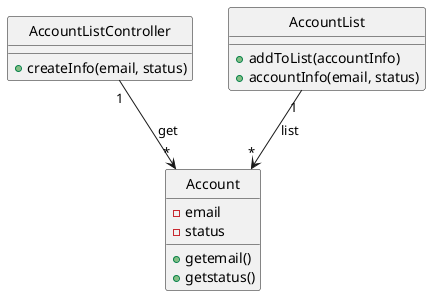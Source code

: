 @startuml

class Account{
-email
-status
+getemail()
+getstatus()

}
class "AccountListController" {
+createInfo(email, status)
}
class AccountList{
+addToList(accountInfo)
+accountInfo(email, status)
}

"AccountList" "1" --> "*" Account: list
"AccountListController" "1" --> "*" Account: get

hide "Account" circle
hide "AccountList" circle
hide "AccountListController" circle

@enduml
